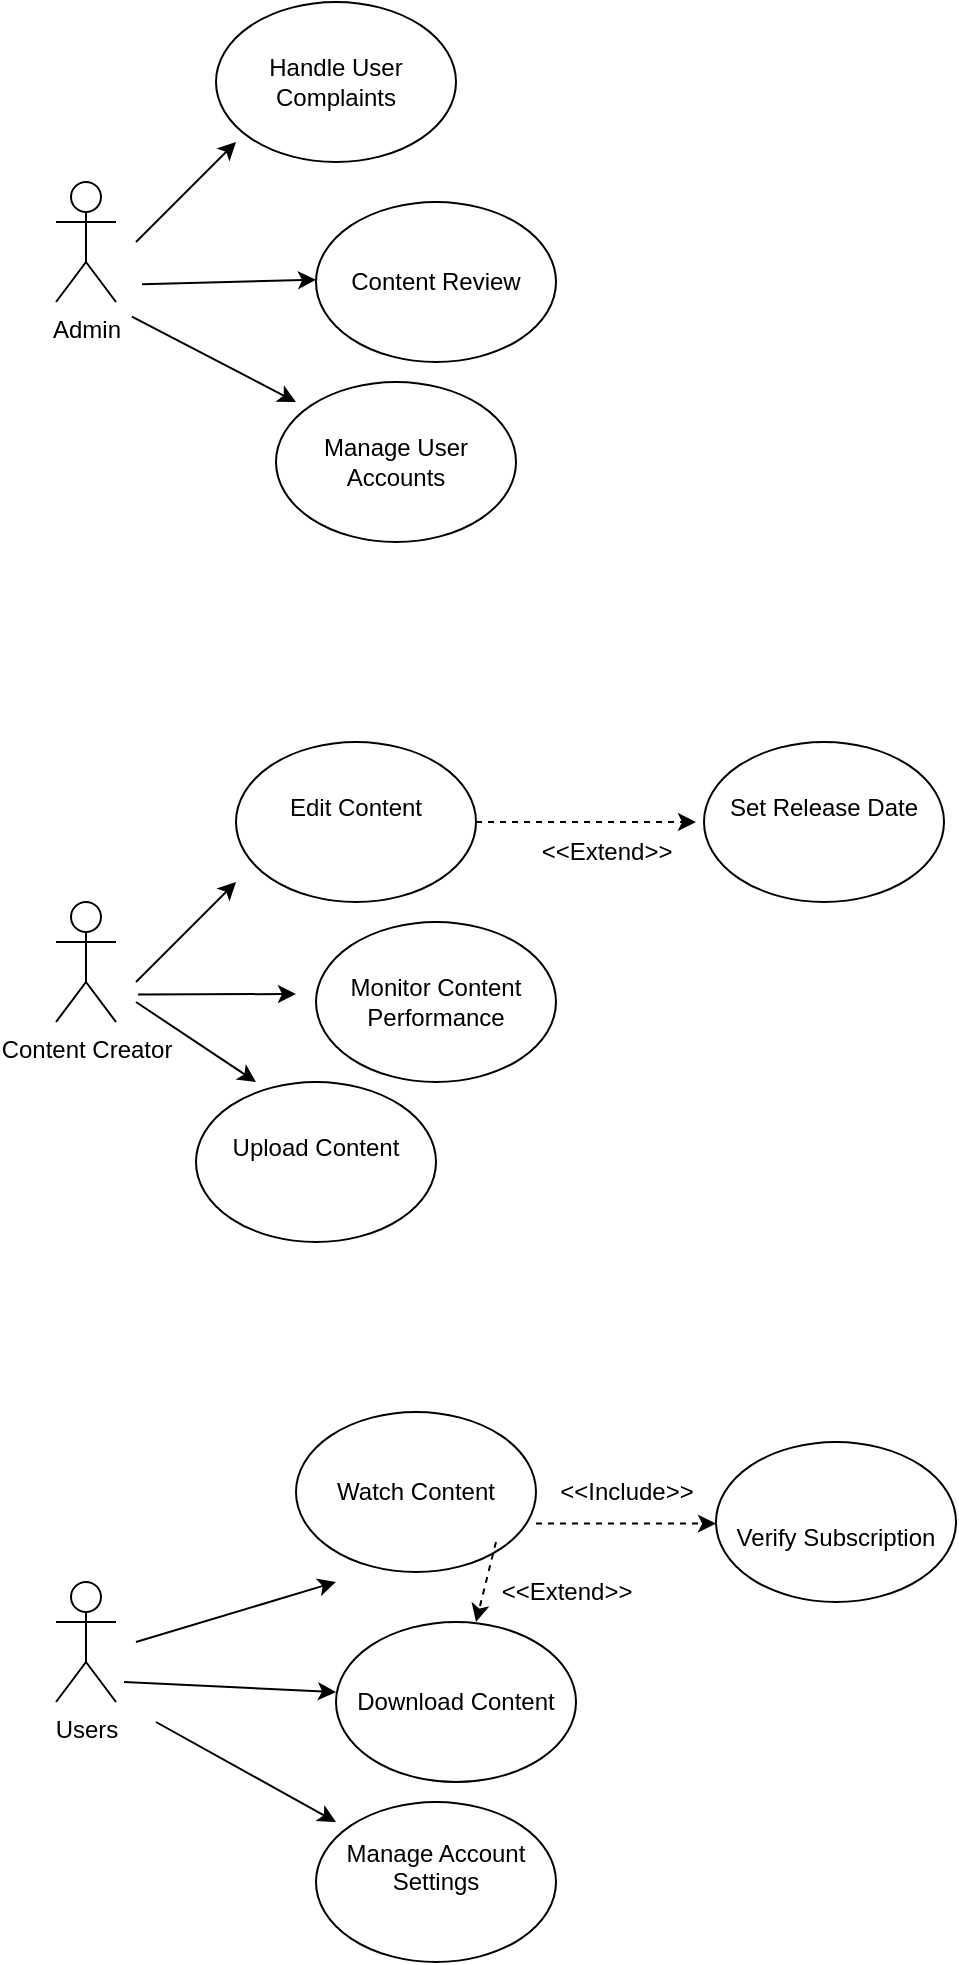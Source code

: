 <mxfile version="26.0.16">
  <diagram name="Page-1" id="Q2FbuiBHk5afBF6Iqohb">
    <mxGraphModel dx="1097" dy="763" grid="1" gridSize="10" guides="1" tooltips="1" connect="1" arrows="1" fold="1" page="1" pageScale="1" pageWidth="827" pageHeight="1169" math="0" shadow="0">
      <root>
        <mxCell id="0" />
        <mxCell id="1" parent="0" />
        <mxCell id="KgeXTdm4OTnw-FtRKd3V-1" value="Admin" style="shape=umlActor;verticalLabelPosition=bottom;verticalAlign=top;html=1;outlineConnect=0;" vertex="1" parent="1">
          <mxGeometry x="30" y="110" width="30" height="60" as="geometry" />
        </mxCell>
        <mxCell id="KgeXTdm4OTnw-FtRKd3V-2" value="Content Creator" style="shape=umlActor;verticalLabelPosition=bottom;verticalAlign=top;html=1;outlineConnect=0;" vertex="1" parent="1">
          <mxGeometry x="30" y="470" width="30" height="60" as="geometry" />
        </mxCell>
        <mxCell id="KgeXTdm4OTnw-FtRKd3V-5" value="Users" style="shape=umlActor;verticalLabelPosition=bottom;verticalAlign=top;html=1;outlineConnect=0;" vertex="1" parent="1">
          <mxGeometry x="30" y="810" width="30" height="60" as="geometry" />
        </mxCell>
        <mxCell id="KgeXTdm4OTnw-FtRKd3V-9" value="Watch Content" style="ellipse;whiteSpace=wrap;html=1;" vertex="1" parent="1">
          <mxGeometry x="150" y="725" width="120" height="80" as="geometry" />
        </mxCell>
        <mxCell id="KgeXTdm4OTnw-FtRKd3V-12" value="" style="endArrow=classic;html=1;rounded=0;" edge="1" parent="1">
          <mxGeometry width="50" height="50" relative="1" as="geometry">
            <mxPoint x="80" y="880" as="sourcePoint" />
            <mxPoint x="170" y="930" as="targetPoint" />
          </mxGeometry>
        </mxCell>
        <mxCell id="KgeXTdm4OTnw-FtRKd3V-13" value="Download Content" style="ellipse;whiteSpace=wrap;html=1;" vertex="1" parent="1">
          <mxGeometry x="170" y="830" width="120" height="80" as="geometry" />
        </mxCell>
        <mxCell id="KgeXTdm4OTnw-FtRKd3V-14" value="" style="endArrow=classic;html=1;rounded=0;" edge="1" parent="1">
          <mxGeometry width="50" height="50" relative="1" as="geometry">
            <mxPoint x="70" y="840" as="sourcePoint" />
            <mxPoint x="170" y="810" as="targetPoint" />
          </mxGeometry>
        </mxCell>
        <mxCell id="KgeXTdm4OTnw-FtRKd3V-15" value="&#xa;Manage Account Settings&#xa;&#xa;" style="ellipse;whiteSpace=wrap;html=1;" vertex="1" parent="1">
          <mxGeometry x="160" y="920" width="120" height="80" as="geometry" />
        </mxCell>
        <mxCell id="KgeXTdm4OTnw-FtRKd3V-16" value="" style="endArrow=classic;html=1;rounded=0;entryX=0.05;entryY=0.313;entryDx=0;entryDy=0;entryPerimeter=0;" edge="1" parent="1">
          <mxGeometry width="50" height="50" relative="1" as="geometry">
            <mxPoint x="64" y="860" as="sourcePoint" />
            <mxPoint x="170" y="865.04" as="targetPoint" />
          </mxGeometry>
        </mxCell>
        <mxCell id="KgeXTdm4OTnw-FtRKd3V-35" style="edgeStyle=orthogonalEdgeStyle;rounded=0;orthogonalLoop=1;jettySize=auto;html=1;dashed=1;" edge="1" parent="1" source="KgeXTdm4OTnw-FtRKd3V-17">
          <mxGeometry relative="1" as="geometry">
            <mxPoint x="350" y="430" as="targetPoint" />
          </mxGeometry>
        </mxCell>
        <mxCell id="KgeXTdm4OTnw-FtRKd3V-17" value="&#xa;Edit Content&#xa;&#xa;" style="ellipse;whiteSpace=wrap;html=1;" vertex="1" parent="1">
          <mxGeometry x="120" y="390" width="120" height="80" as="geometry" />
        </mxCell>
        <mxCell id="KgeXTdm4OTnw-FtRKd3V-18" value="&#xa;Upload Content&#xa;&#xa;" style="ellipse;whiteSpace=wrap;html=1;" vertex="1" parent="1">
          <mxGeometry x="100" y="560" width="120" height="80" as="geometry" />
        </mxCell>
        <mxCell id="KgeXTdm4OTnw-FtRKd3V-19" value="Monitor Content Performance" style="ellipse;whiteSpace=wrap;html=1;" vertex="1" parent="1">
          <mxGeometry x="160" y="480" width="120" height="80" as="geometry" />
        </mxCell>
        <mxCell id="KgeXTdm4OTnw-FtRKd3V-20" value="Content Review" style="ellipse;whiteSpace=wrap;html=1;" vertex="1" parent="1">
          <mxGeometry x="160" y="120" width="120" height="80" as="geometry" />
        </mxCell>
        <mxCell id="KgeXTdm4OTnw-FtRKd3V-21" value="Manage User Accounts" style="ellipse;whiteSpace=wrap;html=1;" vertex="1" parent="1">
          <mxGeometry x="140" y="210" width="120" height="80" as="geometry" />
        </mxCell>
        <mxCell id="KgeXTdm4OTnw-FtRKd3V-22" value="Handle User Complaints" style="ellipse;whiteSpace=wrap;html=1;" vertex="1" parent="1">
          <mxGeometry x="110" y="20" width="120" height="80" as="geometry" />
        </mxCell>
        <mxCell id="KgeXTdm4OTnw-FtRKd3V-23" value="" style="endArrow=classic;html=1;rounded=0;" edge="1" parent="1">
          <mxGeometry width="50" height="50" relative="1" as="geometry">
            <mxPoint x="70" y="510" as="sourcePoint" />
            <mxPoint x="120" y="460" as="targetPoint" />
          </mxGeometry>
        </mxCell>
        <mxCell id="KgeXTdm4OTnw-FtRKd3V-24" value="" style="endArrow=classic;html=1;rounded=0;" edge="1" parent="1">
          <mxGeometry width="50" height="50" relative="1" as="geometry">
            <mxPoint x="71.04" y="516.24" as="sourcePoint" />
            <mxPoint x="150" y="516" as="targetPoint" />
          </mxGeometry>
        </mxCell>
        <mxCell id="KgeXTdm4OTnw-FtRKd3V-25" value="" style="endArrow=classic;html=1;rounded=0;" edge="1" parent="1">
          <mxGeometry width="50" height="50" relative="1" as="geometry">
            <mxPoint x="70" y="520" as="sourcePoint" />
            <mxPoint x="130" y="560" as="targetPoint" />
          </mxGeometry>
        </mxCell>
        <mxCell id="KgeXTdm4OTnw-FtRKd3V-26" value="" style="endArrow=classic;html=1;rounded=0;" edge="1" parent="1">
          <mxGeometry width="50" height="50" relative="1" as="geometry">
            <mxPoint x="70" y="140" as="sourcePoint" />
            <mxPoint x="120" y="90" as="targetPoint" />
          </mxGeometry>
        </mxCell>
        <mxCell id="KgeXTdm4OTnw-FtRKd3V-27" value="" style="endArrow=classic;html=1;rounded=0;entryX=0.308;entryY=-0.028;entryDx=0;entryDy=0;entryPerimeter=0;" edge="1" parent="1">
          <mxGeometry width="50" height="50" relative="1" as="geometry">
            <mxPoint x="73.04" y="161.12" as="sourcePoint" />
            <mxPoint x="160.0" y="158.88" as="targetPoint" />
          </mxGeometry>
        </mxCell>
        <mxCell id="KgeXTdm4OTnw-FtRKd3V-28" value="" style="endArrow=classic;html=1;rounded=0;entryX=0.017;entryY=0.284;entryDx=0;entryDy=0;entryPerimeter=0;" edge="1" parent="1">
          <mxGeometry width="50" height="50" relative="1" as="geometry">
            <mxPoint x="67.96" y="177.28" as="sourcePoint" />
            <mxPoint x="150.0" y="220.0" as="targetPoint" />
          </mxGeometry>
        </mxCell>
        <mxCell id="KgeXTdm4OTnw-FtRKd3V-29" value="&lt;span style=&quot;font-weight: normal;&quot;&gt;&lt;br&gt; &lt;span data-end=&quot;1769&quot; data-start=&quot;1746&quot;&gt;Verify Subscription&lt;/span&gt;&lt;br&gt;&lt;/span&gt;" style="ellipse;whiteSpace=wrap;html=1;fontStyle=1" vertex="1" parent="1">
          <mxGeometry x="360" y="740" width="120" height="80" as="geometry" />
        </mxCell>
        <mxCell id="KgeXTdm4OTnw-FtRKd3V-30" value="" style="endArrow=classic;html=1;rounded=0;dashed=1;" edge="1" parent="1">
          <mxGeometry width="50" height="50" relative="1" as="geometry">
            <mxPoint x="270" y="780.81" as="sourcePoint" />
            <mxPoint x="360" y="780.81" as="targetPoint" />
          </mxGeometry>
        </mxCell>
        <mxCell id="KgeXTdm4OTnw-FtRKd3V-31" value="&amp;lt;&amp;lt;Include&amp;gt;&amp;gt;" style="text;html=1;align=center;verticalAlign=middle;resizable=0;points=[];autosize=1;strokeColor=none;fillColor=none;" vertex="1" parent="1">
          <mxGeometry x="270" y="750" width="90" height="30" as="geometry" />
        </mxCell>
        <mxCell id="KgeXTdm4OTnw-FtRKd3V-33" value="" style="endArrow=classic;html=1;rounded=0;dashed=1;" edge="1" parent="1">
          <mxGeometry width="50" height="50" relative="1" as="geometry">
            <mxPoint x="250" y="790" as="sourcePoint" />
            <mxPoint x="240" y="830" as="targetPoint" />
            <Array as="points">
              <mxPoint x="240" y="830" />
            </Array>
          </mxGeometry>
        </mxCell>
        <mxCell id="KgeXTdm4OTnw-FtRKd3V-34" value="&amp;lt;&amp;lt;Extend&amp;gt;&amp;gt;" style="text;html=1;align=center;verticalAlign=middle;resizable=0;points=[];autosize=1;strokeColor=none;fillColor=none;" vertex="1" parent="1">
          <mxGeometry x="240" y="800" width="90" height="30" as="geometry" />
        </mxCell>
        <mxCell id="KgeXTdm4OTnw-FtRKd3V-36" value="&#xa;Set Release Date&#xa;&#xa;" style="ellipse;whiteSpace=wrap;html=1;" vertex="1" parent="1">
          <mxGeometry x="354" y="390" width="120" height="80" as="geometry" />
        </mxCell>
        <mxCell id="KgeXTdm4OTnw-FtRKd3V-37" value="&amp;lt;&amp;lt;Extend&amp;gt;&amp;gt;" style="text;html=1;align=center;verticalAlign=middle;resizable=0;points=[];autosize=1;strokeColor=none;fillColor=none;" vertex="1" parent="1">
          <mxGeometry x="260" y="430" width="90" height="30" as="geometry" />
        </mxCell>
      </root>
    </mxGraphModel>
  </diagram>
</mxfile>
